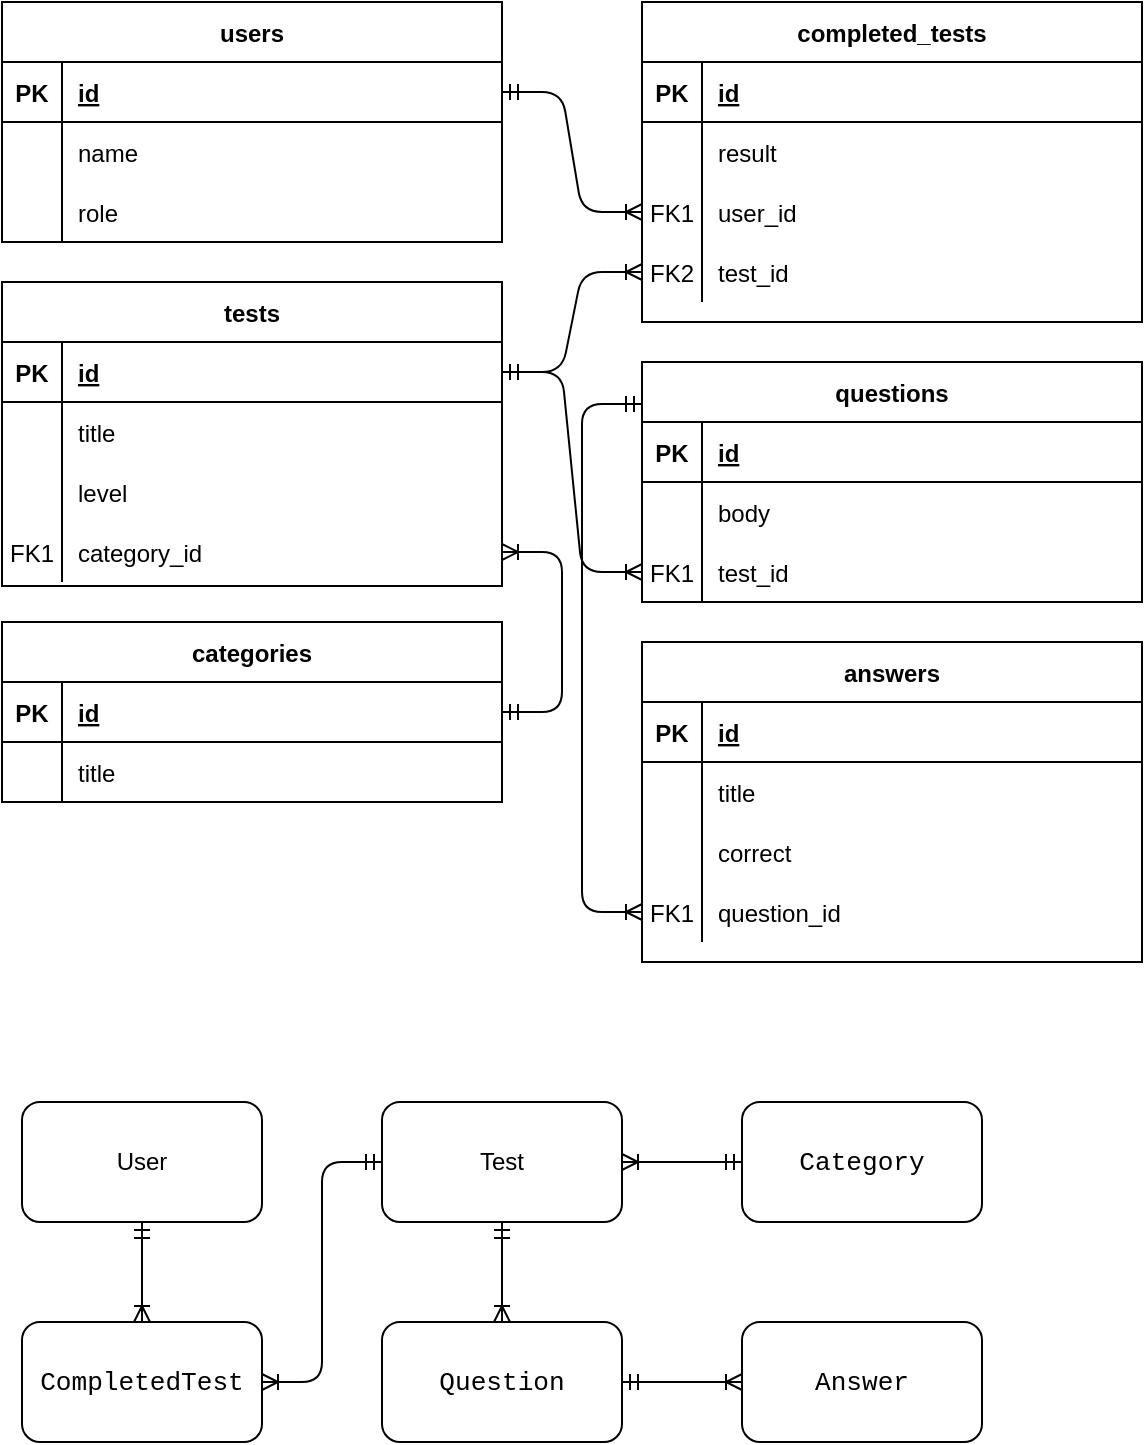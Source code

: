 <mxfile version="14.6.9" type="github">
  <diagram id="R2lEEEUBdFMjLlhIrx00" name="Page-1">
    <mxGraphModel dx="1374" dy="789" grid="1" gridSize="10" guides="1" tooltips="1" connect="1" arrows="1" fold="1" page="1" pageScale="1" pageWidth="850" pageHeight="1100" math="0" shadow="0" extFonts="Permanent Marker^https://fonts.googleapis.com/css?family=Permanent+Marker">
      <root>
        <mxCell id="0" />
        <mxCell id="1" parent="0" />
        <mxCell id="C-vyLk0tnHw3VtMMgP7b-2" value="tests" style="shape=table;startSize=30;container=1;collapsible=1;childLayout=tableLayout;fixedRows=1;rowLines=0;fontStyle=1;align=center;resizeLast=1;" parent="1" vertex="1">
          <mxGeometry x="120" y="270" width="250" height="152" as="geometry" />
        </mxCell>
        <mxCell id="C-vyLk0tnHw3VtMMgP7b-3" value="" style="shape=partialRectangle;collapsible=0;dropTarget=0;pointerEvents=0;fillColor=none;points=[[0,0.5],[1,0.5]];portConstraint=eastwest;top=0;left=0;right=0;bottom=1;" parent="C-vyLk0tnHw3VtMMgP7b-2" vertex="1">
          <mxGeometry y="30" width="250" height="30" as="geometry" />
        </mxCell>
        <mxCell id="C-vyLk0tnHw3VtMMgP7b-4" value="PK" style="shape=partialRectangle;overflow=hidden;connectable=0;fillColor=none;top=0;left=0;bottom=0;right=0;fontStyle=1;" parent="C-vyLk0tnHw3VtMMgP7b-3" vertex="1">
          <mxGeometry width="30" height="30" as="geometry" />
        </mxCell>
        <mxCell id="C-vyLk0tnHw3VtMMgP7b-5" value="id" style="shape=partialRectangle;overflow=hidden;connectable=0;fillColor=none;top=0;left=0;bottom=0;right=0;align=left;spacingLeft=6;fontStyle=5;" parent="C-vyLk0tnHw3VtMMgP7b-3" vertex="1">
          <mxGeometry x="30" width="220" height="30" as="geometry" />
        </mxCell>
        <mxCell id="C-vyLk0tnHw3VtMMgP7b-6" value="" style="shape=partialRectangle;collapsible=0;dropTarget=0;pointerEvents=0;fillColor=none;points=[[0,0.5],[1,0.5]];portConstraint=eastwest;top=0;left=0;right=0;bottom=0;" parent="C-vyLk0tnHw3VtMMgP7b-2" vertex="1">
          <mxGeometry y="60" width="250" height="30" as="geometry" />
        </mxCell>
        <mxCell id="C-vyLk0tnHw3VtMMgP7b-7" value="" style="shape=partialRectangle;overflow=hidden;connectable=0;fillColor=none;top=0;left=0;bottom=0;right=0;" parent="C-vyLk0tnHw3VtMMgP7b-6" vertex="1">
          <mxGeometry width="30" height="30" as="geometry" />
        </mxCell>
        <mxCell id="C-vyLk0tnHw3VtMMgP7b-8" value="title" style="shape=partialRectangle;overflow=hidden;connectable=0;fillColor=none;top=0;left=0;bottom=0;right=0;align=left;spacingLeft=6;" parent="C-vyLk0tnHw3VtMMgP7b-6" vertex="1">
          <mxGeometry x="30" width="220" height="30" as="geometry" />
        </mxCell>
        <mxCell id="C-vyLk0tnHw3VtMMgP7b-9" value="" style="shape=partialRectangle;collapsible=0;dropTarget=0;pointerEvents=0;fillColor=none;points=[[0,0.5],[1,0.5]];portConstraint=eastwest;top=0;left=0;right=0;bottom=0;" parent="C-vyLk0tnHw3VtMMgP7b-2" vertex="1">
          <mxGeometry y="90" width="250" height="30" as="geometry" />
        </mxCell>
        <mxCell id="C-vyLk0tnHw3VtMMgP7b-10" value="" style="shape=partialRectangle;overflow=hidden;connectable=0;fillColor=none;top=0;left=0;bottom=0;right=0;" parent="C-vyLk0tnHw3VtMMgP7b-9" vertex="1">
          <mxGeometry width="30" height="30" as="geometry" />
        </mxCell>
        <mxCell id="C-vyLk0tnHw3VtMMgP7b-11" value="level" style="shape=partialRectangle;overflow=hidden;connectable=0;fillColor=none;top=0;left=0;bottom=0;right=0;align=left;spacingLeft=6;" parent="C-vyLk0tnHw3VtMMgP7b-9" vertex="1">
          <mxGeometry x="30" width="220" height="30" as="geometry" />
        </mxCell>
        <mxCell id="9DH2d0NBGkg0EX5w3A3O-62" value="" style="shape=partialRectangle;collapsible=0;dropTarget=0;pointerEvents=0;fillColor=none;points=[[0,0.5],[1,0.5]];portConstraint=eastwest;top=0;left=0;right=0;bottom=0;" vertex="1" parent="C-vyLk0tnHw3VtMMgP7b-2">
          <mxGeometry y="120" width="250" height="30" as="geometry" />
        </mxCell>
        <mxCell id="9DH2d0NBGkg0EX5w3A3O-63" value="FK1" style="shape=partialRectangle;overflow=hidden;connectable=0;fillColor=none;top=0;left=0;bottom=0;right=0;" vertex="1" parent="9DH2d0NBGkg0EX5w3A3O-62">
          <mxGeometry width="30" height="30" as="geometry" />
        </mxCell>
        <mxCell id="9DH2d0NBGkg0EX5w3A3O-64" value="category_id" style="shape=partialRectangle;overflow=hidden;connectable=0;fillColor=none;top=0;left=0;bottom=0;right=0;align=left;spacingLeft=6;" vertex="1" parent="9DH2d0NBGkg0EX5w3A3O-62">
          <mxGeometry x="30" width="220" height="30" as="geometry" />
        </mxCell>
        <mxCell id="C-vyLk0tnHw3VtMMgP7b-13" value="answers" style="shape=table;startSize=30;container=1;collapsible=1;childLayout=tableLayout;fixedRows=1;rowLines=0;fontStyle=1;align=center;resizeLast=1;" parent="1" vertex="1">
          <mxGeometry x="440" y="450" width="250" height="160" as="geometry">
            <mxRectangle x="450" y="280" width="80" height="30" as="alternateBounds" />
          </mxGeometry>
        </mxCell>
        <mxCell id="C-vyLk0tnHw3VtMMgP7b-14" value="" style="shape=partialRectangle;collapsible=0;dropTarget=0;pointerEvents=0;fillColor=none;points=[[0,0.5],[1,0.5]];portConstraint=eastwest;top=0;left=0;right=0;bottom=1;" parent="C-vyLk0tnHw3VtMMgP7b-13" vertex="1">
          <mxGeometry y="30" width="250" height="30" as="geometry" />
        </mxCell>
        <mxCell id="C-vyLk0tnHw3VtMMgP7b-15" value="PK" style="shape=partialRectangle;overflow=hidden;connectable=0;fillColor=none;top=0;left=0;bottom=0;right=0;fontStyle=1;" parent="C-vyLk0tnHw3VtMMgP7b-14" vertex="1">
          <mxGeometry width="30" height="30" as="geometry" />
        </mxCell>
        <mxCell id="C-vyLk0tnHw3VtMMgP7b-16" value="id" style="shape=partialRectangle;overflow=hidden;connectable=0;fillColor=none;top=0;left=0;bottom=0;right=0;align=left;spacingLeft=6;fontStyle=5;" parent="C-vyLk0tnHw3VtMMgP7b-14" vertex="1">
          <mxGeometry x="30" width="220" height="30" as="geometry" />
        </mxCell>
        <mxCell id="C-vyLk0tnHw3VtMMgP7b-17" value="" style="shape=partialRectangle;collapsible=0;dropTarget=0;pointerEvents=0;fillColor=none;points=[[0,0.5],[1,0.5]];portConstraint=eastwest;top=0;left=0;right=0;bottom=0;" parent="C-vyLk0tnHw3VtMMgP7b-13" vertex="1">
          <mxGeometry y="60" width="250" height="30" as="geometry" />
        </mxCell>
        <mxCell id="C-vyLk0tnHw3VtMMgP7b-18" value="" style="shape=partialRectangle;overflow=hidden;connectable=0;fillColor=none;top=0;left=0;bottom=0;right=0;" parent="C-vyLk0tnHw3VtMMgP7b-17" vertex="1">
          <mxGeometry width="30" height="30" as="geometry" />
        </mxCell>
        <mxCell id="C-vyLk0tnHw3VtMMgP7b-19" value="title" style="shape=partialRectangle;overflow=hidden;connectable=0;fillColor=none;top=0;left=0;bottom=0;right=0;align=left;spacingLeft=6;" parent="C-vyLk0tnHw3VtMMgP7b-17" vertex="1">
          <mxGeometry x="30" width="220" height="30" as="geometry" />
        </mxCell>
        <mxCell id="C-vyLk0tnHw3VtMMgP7b-20" value="" style="shape=partialRectangle;collapsible=0;dropTarget=0;pointerEvents=0;fillColor=none;points=[[0,0.5],[1,0.5]];portConstraint=eastwest;top=0;left=0;right=0;bottom=0;" parent="C-vyLk0tnHw3VtMMgP7b-13" vertex="1">
          <mxGeometry y="90" width="250" height="30" as="geometry" />
        </mxCell>
        <mxCell id="C-vyLk0tnHw3VtMMgP7b-21" value="" style="shape=partialRectangle;overflow=hidden;connectable=0;fillColor=none;top=0;left=0;bottom=0;right=0;" parent="C-vyLk0tnHw3VtMMgP7b-20" vertex="1">
          <mxGeometry width="30" height="30" as="geometry" />
        </mxCell>
        <mxCell id="C-vyLk0tnHw3VtMMgP7b-22" value="correct" style="shape=partialRectangle;overflow=hidden;connectable=0;fillColor=none;top=0;left=0;bottom=0;right=0;align=left;spacingLeft=6;" parent="C-vyLk0tnHw3VtMMgP7b-20" vertex="1">
          <mxGeometry x="30" width="220" height="30" as="geometry" />
        </mxCell>
        <mxCell id="9DH2d0NBGkg0EX5w3A3O-69" value="" style="shape=partialRectangle;collapsible=0;dropTarget=0;pointerEvents=0;fillColor=none;points=[[0,0.5],[1,0.5]];portConstraint=eastwest;top=0;left=0;right=0;bottom=0;" vertex="1" parent="C-vyLk0tnHw3VtMMgP7b-13">
          <mxGeometry y="120" width="250" height="30" as="geometry" />
        </mxCell>
        <mxCell id="9DH2d0NBGkg0EX5w3A3O-70" value="FK1" style="shape=partialRectangle;overflow=hidden;connectable=0;fillColor=none;top=0;left=0;bottom=0;right=0;" vertex="1" parent="9DH2d0NBGkg0EX5w3A3O-69">
          <mxGeometry width="30" height="30" as="geometry" />
        </mxCell>
        <mxCell id="9DH2d0NBGkg0EX5w3A3O-71" value="question_id" style="shape=partialRectangle;overflow=hidden;connectable=0;fillColor=none;top=0;left=0;bottom=0;right=0;align=left;spacingLeft=6;" vertex="1" parent="9DH2d0NBGkg0EX5w3A3O-69">
          <mxGeometry x="30" width="220" height="30" as="geometry" />
        </mxCell>
        <mxCell id="C-vyLk0tnHw3VtMMgP7b-23" value="users" style="shape=table;startSize=30;container=1;collapsible=1;childLayout=tableLayout;fixedRows=1;rowLines=0;fontStyle=1;align=center;resizeLast=1;" parent="1" vertex="1">
          <mxGeometry x="120" y="130" width="250" height="120" as="geometry" />
        </mxCell>
        <mxCell id="C-vyLk0tnHw3VtMMgP7b-24" value="" style="shape=partialRectangle;collapsible=0;dropTarget=0;pointerEvents=0;fillColor=none;points=[[0,0.5],[1,0.5]];portConstraint=eastwest;top=0;left=0;right=0;bottom=1;" parent="C-vyLk0tnHw3VtMMgP7b-23" vertex="1">
          <mxGeometry y="30" width="250" height="30" as="geometry" />
        </mxCell>
        <mxCell id="C-vyLk0tnHw3VtMMgP7b-25" value="PK" style="shape=partialRectangle;overflow=hidden;connectable=0;fillColor=none;top=0;left=0;bottom=0;right=0;fontStyle=1;" parent="C-vyLk0tnHw3VtMMgP7b-24" vertex="1">
          <mxGeometry width="30" height="30" as="geometry" />
        </mxCell>
        <mxCell id="C-vyLk0tnHw3VtMMgP7b-26" value="id" style="shape=partialRectangle;overflow=hidden;connectable=0;fillColor=none;top=0;left=0;bottom=0;right=0;align=left;spacingLeft=6;fontStyle=5;" parent="C-vyLk0tnHw3VtMMgP7b-24" vertex="1">
          <mxGeometry x="30" width="220" height="30" as="geometry" />
        </mxCell>
        <mxCell id="C-vyLk0tnHw3VtMMgP7b-27" value="" style="shape=partialRectangle;collapsible=0;dropTarget=0;pointerEvents=0;fillColor=none;points=[[0,0.5],[1,0.5]];portConstraint=eastwest;top=0;left=0;right=0;bottom=0;" parent="C-vyLk0tnHw3VtMMgP7b-23" vertex="1">
          <mxGeometry y="60" width="250" height="30" as="geometry" />
        </mxCell>
        <mxCell id="C-vyLk0tnHw3VtMMgP7b-28" value="" style="shape=partialRectangle;overflow=hidden;connectable=0;fillColor=none;top=0;left=0;bottom=0;right=0;" parent="C-vyLk0tnHw3VtMMgP7b-27" vertex="1">
          <mxGeometry width="30" height="30" as="geometry" />
        </mxCell>
        <mxCell id="C-vyLk0tnHw3VtMMgP7b-29" value="name " style="shape=partialRectangle;overflow=hidden;connectable=0;fillColor=none;top=0;left=0;bottom=0;right=0;align=left;spacingLeft=6;" parent="C-vyLk0tnHw3VtMMgP7b-27" vertex="1">
          <mxGeometry x="30" width="220" height="30" as="geometry" />
        </mxCell>
        <mxCell id="9DH2d0NBGkg0EX5w3A3O-65" value="" style="shape=partialRectangle;collapsible=0;dropTarget=0;pointerEvents=0;fillColor=none;points=[[0,0.5],[1,0.5]];portConstraint=eastwest;top=0;left=0;right=0;bottom=0;" vertex="1" parent="C-vyLk0tnHw3VtMMgP7b-23">
          <mxGeometry y="90" width="250" height="30" as="geometry" />
        </mxCell>
        <mxCell id="9DH2d0NBGkg0EX5w3A3O-66" value="" style="shape=partialRectangle;overflow=hidden;connectable=0;fillColor=none;top=0;left=0;bottom=0;right=0;" vertex="1" parent="9DH2d0NBGkg0EX5w3A3O-65">
          <mxGeometry width="30" height="30" as="geometry" />
        </mxCell>
        <mxCell id="9DH2d0NBGkg0EX5w3A3O-67" value="role " style="shape=partialRectangle;overflow=hidden;connectable=0;fillColor=none;top=0;left=0;bottom=0;right=0;align=left;spacingLeft=6;" vertex="1" parent="9DH2d0NBGkg0EX5w3A3O-65">
          <mxGeometry x="30" width="220" height="30" as="geometry" />
        </mxCell>
        <mxCell id="9DH2d0NBGkg0EX5w3A3O-4" value="completed_tests" style="shape=table;startSize=30;container=1;collapsible=1;childLayout=tableLayout;fixedRows=1;rowLines=0;fontStyle=1;align=center;resizeLast=1;" vertex="1" parent="1">
          <mxGeometry x="440" y="130" width="250" height="160" as="geometry">
            <mxRectangle x="450" y="280" width="80" height="30" as="alternateBounds" />
          </mxGeometry>
        </mxCell>
        <mxCell id="9DH2d0NBGkg0EX5w3A3O-5" value="" style="shape=partialRectangle;collapsible=0;dropTarget=0;pointerEvents=0;fillColor=none;points=[[0,0.5],[1,0.5]];portConstraint=eastwest;top=0;left=0;right=0;bottom=1;" vertex="1" parent="9DH2d0NBGkg0EX5w3A3O-4">
          <mxGeometry y="30" width="250" height="30" as="geometry" />
        </mxCell>
        <mxCell id="9DH2d0NBGkg0EX5w3A3O-6" value="PK" style="shape=partialRectangle;overflow=hidden;connectable=0;fillColor=none;top=0;left=0;bottom=0;right=0;fontStyle=1;" vertex="1" parent="9DH2d0NBGkg0EX5w3A3O-5">
          <mxGeometry width="30" height="30" as="geometry" />
        </mxCell>
        <mxCell id="9DH2d0NBGkg0EX5w3A3O-7" value="id" style="shape=partialRectangle;overflow=hidden;connectable=0;fillColor=none;top=0;left=0;bottom=0;right=0;align=left;spacingLeft=6;fontStyle=5;" vertex="1" parent="9DH2d0NBGkg0EX5w3A3O-5">
          <mxGeometry x="30" width="220" height="30" as="geometry" />
        </mxCell>
        <mxCell id="9DH2d0NBGkg0EX5w3A3O-8" value="" style="shape=partialRectangle;collapsible=0;dropTarget=0;pointerEvents=0;fillColor=none;points=[[0,0.5],[1,0.5]];portConstraint=eastwest;top=0;left=0;right=0;bottom=0;" vertex="1" parent="9DH2d0NBGkg0EX5w3A3O-4">
          <mxGeometry y="60" width="250" height="30" as="geometry" />
        </mxCell>
        <mxCell id="9DH2d0NBGkg0EX5w3A3O-9" value="" style="shape=partialRectangle;overflow=hidden;connectable=0;fillColor=none;top=0;left=0;bottom=0;right=0;" vertex="1" parent="9DH2d0NBGkg0EX5w3A3O-8">
          <mxGeometry width="30" height="30" as="geometry" />
        </mxCell>
        <mxCell id="9DH2d0NBGkg0EX5w3A3O-10" value="result" style="shape=partialRectangle;overflow=hidden;connectable=0;fillColor=none;top=0;left=0;bottom=0;right=0;align=left;spacingLeft=6;" vertex="1" parent="9DH2d0NBGkg0EX5w3A3O-8">
          <mxGeometry x="30" width="220" height="30" as="geometry" />
        </mxCell>
        <mxCell id="9DH2d0NBGkg0EX5w3A3O-11" value="" style="shape=partialRectangle;collapsible=0;dropTarget=0;pointerEvents=0;fillColor=none;points=[[0,0.5],[1,0.5]];portConstraint=eastwest;top=0;left=0;right=0;bottom=0;" vertex="1" parent="9DH2d0NBGkg0EX5w3A3O-4">
          <mxGeometry y="90" width="250" height="30" as="geometry" />
        </mxCell>
        <mxCell id="9DH2d0NBGkg0EX5w3A3O-12" value="FK1" style="shape=partialRectangle;overflow=hidden;connectable=0;fillColor=none;top=0;left=0;bottom=0;right=0;" vertex="1" parent="9DH2d0NBGkg0EX5w3A3O-11">
          <mxGeometry width="30" height="30" as="geometry" />
        </mxCell>
        <mxCell id="9DH2d0NBGkg0EX5w3A3O-13" value="user_id" style="shape=partialRectangle;overflow=hidden;connectable=0;fillColor=none;top=0;left=0;bottom=0;right=0;align=left;spacingLeft=6;" vertex="1" parent="9DH2d0NBGkg0EX5w3A3O-11">
          <mxGeometry x="30" width="220" height="30" as="geometry" />
        </mxCell>
        <mxCell id="9DH2d0NBGkg0EX5w3A3O-80" value="" style="shape=partialRectangle;collapsible=0;dropTarget=0;pointerEvents=0;fillColor=none;points=[[0,0.5],[1,0.5]];portConstraint=eastwest;top=0;left=0;right=0;bottom=0;" vertex="1" parent="9DH2d0NBGkg0EX5w3A3O-4">
          <mxGeometry y="120" width="250" height="30" as="geometry" />
        </mxCell>
        <mxCell id="9DH2d0NBGkg0EX5w3A3O-81" value="FK2" style="shape=partialRectangle;overflow=hidden;connectable=0;fillColor=none;top=0;left=0;bottom=0;right=0;" vertex="1" parent="9DH2d0NBGkg0EX5w3A3O-80">
          <mxGeometry width="30" height="30" as="geometry" />
        </mxCell>
        <mxCell id="9DH2d0NBGkg0EX5w3A3O-82" value="test_id" style="shape=partialRectangle;overflow=hidden;connectable=0;fillColor=none;top=0;left=0;bottom=0;right=0;align=left;spacingLeft=6;" vertex="1" parent="9DH2d0NBGkg0EX5w3A3O-80">
          <mxGeometry x="30" width="220" height="30" as="geometry" />
        </mxCell>
        <mxCell id="9DH2d0NBGkg0EX5w3A3O-14" value="categories" style="shape=table;startSize=30;container=1;collapsible=1;childLayout=tableLayout;fixedRows=1;rowLines=0;fontStyle=1;align=center;resizeLast=1;" vertex="1" parent="1">
          <mxGeometry x="120" y="440" width="250" height="90" as="geometry">
            <mxRectangle x="450" y="280" width="80" height="30" as="alternateBounds" />
          </mxGeometry>
        </mxCell>
        <mxCell id="9DH2d0NBGkg0EX5w3A3O-15" value="" style="shape=partialRectangle;collapsible=0;dropTarget=0;pointerEvents=0;fillColor=none;points=[[0,0.5],[1,0.5]];portConstraint=eastwest;top=0;left=0;right=0;bottom=1;" vertex="1" parent="9DH2d0NBGkg0EX5w3A3O-14">
          <mxGeometry y="30" width="250" height="30" as="geometry" />
        </mxCell>
        <mxCell id="9DH2d0NBGkg0EX5w3A3O-16" value="PK" style="shape=partialRectangle;overflow=hidden;connectable=0;fillColor=none;top=0;left=0;bottom=0;right=0;fontStyle=1;" vertex="1" parent="9DH2d0NBGkg0EX5w3A3O-15">
          <mxGeometry width="30" height="30" as="geometry" />
        </mxCell>
        <mxCell id="9DH2d0NBGkg0EX5w3A3O-17" value="id" style="shape=partialRectangle;overflow=hidden;connectable=0;fillColor=none;top=0;left=0;bottom=0;right=0;align=left;spacingLeft=6;fontStyle=5;" vertex="1" parent="9DH2d0NBGkg0EX5w3A3O-15">
          <mxGeometry x="30" width="220" height="30" as="geometry" />
        </mxCell>
        <mxCell id="9DH2d0NBGkg0EX5w3A3O-18" value="" style="shape=partialRectangle;collapsible=0;dropTarget=0;pointerEvents=0;fillColor=none;points=[[0,0.5],[1,0.5]];portConstraint=eastwest;top=0;left=0;right=0;bottom=0;" vertex="1" parent="9DH2d0NBGkg0EX5w3A3O-14">
          <mxGeometry y="60" width="250" height="30" as="geometry" />
        </mxCell>
        <mxCell id="9DH2d0NBGkg0EX5w3A3O-19" value="" style="shape=partialRectangle;overflow=hidden;connectable=0;fillColor=none;top=0;left=0;bottom=0;right=0;" vertex="1" parent="9DH2d0NBGkg0EX5w3A3O-18">
          <mxGeometry width="30" height="30" as="geometry" />
        </mxCell>
        <mxCell id="9DH2d0NBGkg0EX5w3A3O-20" value="title" style="shape=partialRectangle;overflow=hidden;connectable=0;fillColor=none;top=0;left=0;bottom=0;right=0;align=left;spacingLeft=6;" vertex="1" parent="9DH2d0NBGkg0EX5w3A3O-18">
          <mxGeometry x="30" width="220" height="30" as="geometry" />
        </mxCell>
        <mxCell id="9DH2d0NBGkg0EX5w3A3O-24" value="questions" style="shape=table;startSize=30;container=1;collapsible=1;childLayout=tableLayout;fixedRows=1;rowLines=0;fontStyle=1;align=center;resizeLast=1;" vertex="1" parent="1">
          <mxGeometry x="440" y="310" width="250" height="120" as="geometry">
            <mxRectangle x="450" y="280" width="80" height="30" as="alternateBounds" />
          </mxGeometry>
        </mxCell>
        <mxCell id="9DH2d0NBGkg0EX5w3A3O-25" value="" style="shape=partialRectangle;collapsible=0;dropTarget=0;pointerEvents=0;fillColor=none;points=[[0,0.5],[1,0.5]];portConstraint=eastwest;top=0;left=0;right=0;bottom=1;" vertex="1" parent="9DH2d0NBGkg0EX5w3A3O-24">
          <mxGeometry y="30" width="250" height="30" as="geometry" />
        </mxCell>
        <mxCell id="9DH2d0NBGkg0EX5w3A3O-26" value="PK" style="shape=partialRectangle;overflow=hidden;connectable=0;fillColor=none;top=0;left=0;bottom=0;right=0;fontStyle=1;" vertex="1" parent="9DH2d0NBGkg0EX5w3A3O-25">
          <mxGeometry width="30" height="30" as="geometry" />
        </mxCell>
        <mxCell id="9DH2d0NBGkg0EX5w3A3O-27" value="id" style="shape=partialRectangle;overflow=hidden;connectable=0;fillColor=none;top=0;left=0;bottom=0;right=0;align=left;spacingLeft=6;fontStyle=5;" vertex="1" parent="9DH2d0NBGkg0EX5w3A3O-25">
          <mxGeometry x="30" width="220" height="30" as="geometry" />
        </mxCell>
        <mxCell id="9DH2d0NBGkg0EX5w3A3O-28" value="" style="shape=partialRectangle;collapsible=0;dropTarget=0;pointerEvents=0;fillColor=none;points=[[0,0.5],[1,0.5]];portConstraint=eastwest;top=0;left=0;right=0;bottom=0;" vertex="1" parent="9DH2d0NBGkg0EX5w3A3O-24">
          <mxGeometry y="60" width="250" height="30" as="geometry" />
        </mxCell>
        <mxCell id="9DH2d0NBGkg0EX5w3A3O-29" value="" style="shape=partialRectangle;overflow=hidden;connectable=0;fillColor=none;top=0;left=0;bottom=0;right=0;" vertex="1" parent="9DH2d0NBGkg0EX5w3A3O-28">
          <mxGeometry width="30" height="30" as="geometry" />
        </mxCell>
        <mxCell id="9DH2d0NBGkg0EX5w3A3O-30" value="body" style="shape=partialRectangle;overflow=hidden;connectable=0;fillColor=none;top=0;left=0;bottom=0;right=0;align=left;spacingLeft=6;" vertex="1" parent="9DH2d0NBGkg0EX5w3A3O-28">
          <mxGeometry x="30" width="220" height="30" as="geometry" />
        </mxCell>
        <mxCell id="9DH2d0NBGkg0EX5w3A3O-31" value="" style="shape=partialRectangle;collapsible=0;dropTarget=0;pointerEvents=0;fillColor=none;points=[[0,0.5],[1,0.5]];portConstraint=eastwest;top=0;left=0;right=0;bottom=0;" vertex="1" parent="9DH2d0NBGkg0EX5w3A3O-24">
          <mxGeometry y="90" width="250" height="30" as="geometry" />
        </mxCell>
        <mxCell id="9DH2d0NBGkg0EX5w3A3O-32" value="FK1" style="shape=partialRectangle;overflow=hidden;connectable=0;fillColor=none;top=0;left=0;bottom=0;right=0;" vertex="1" parent="9DH2d0NBGkg0EX5w3A3O-31">
          <mxGeometry width="30" height="30" as="geometry" />
        </mxCell>
        <mxCell id="9DH2d0NBGkg0EX5w3A3O-33" value="test_id" style="shape=partialRectangle;overflow=hidden;connectable=0;fillColor=none;top=0;left=0;bottom=0;right=0;align=left;spacingLeft=6;" vertex="1" parent="9DH2d0NBGkg0EX5w3A3O-31">
          <mxGeometry x="30" width="220" height="30" as="geometry" />
        </mxCell>
        <mxCell id="9DH2d0NBGkg0EX5w3A3O-52" value="" style="edgeStyle=entityRelationEdgeStyle;fontSize=12;html=1;endArrow=ERoneToMany;startArrow=ERmandOne;entryX=1;entryY=0.5;entryDx=0;entryDy=0;exitX=1;exitY=0.5;exitDx=0;exitDy=0;" edge="1" parent="1" source="9DH2d0NBGkg0EX5w3A3O-15" target="9DH2d0NBGkg0EX5w3A3O-62">
          <mxGeometry width="100" height="100" relative="1" as="geometry">
            <mxPoint x="720" y="390" as="sourcePoint" />
            <mxPoint x="820" y="290" as="targetPoint" />
          </mxGeometry>
        </mxCell>
        <mxCell id="9DH2d0NBGkg0EX5w3A3O-53" value="" style="edgeStyle=entityRelationEdgeStyle;fontSize=12;html=1;endArrow=ERoneToMany;startArrow=ERmandOne;entryX=0;entryY=0.5;entryDx=0;entryDy=0;" edge="1" parent="1" source="C-vyLk0tnHw3VtMMgP7b-3" target="9DH2d0NBGkg0EX5w3A3O-80">
          <mxGeometry width="100" height="100" relative="1" as="geometry">
            <mxPoint x="350" y="720" as="sourcePoint" />
            <mxPoint x="450" y="620" as="targetPoint" />
          </mxGeometry>
        </mxCell>
        <mxCell id="9DH2d0NBGkg0EX5w3A3O-54" value="" style="edgeStyle=entityRelationEdgeStyle;fontSize=12;html=1;endArrow=ERoneToMany;startArrow=ERmandOne;entryX=0;entryY=0.5;entryDx=0;entryDy=0;exitX=1;exitY=0.5;exitDx=0;exitDy=0;" edge="1" parent="1" source="C-vyLk0tnHw3VtMMgP7b-24" target="9DH2d0NBGkg0EX5w3A3O-11">
          <mxGeometry width="100" height="100" relative="1" as="geometry">
            <mxPoint x="460" y="175" as="sourcePoint" />
            <mxPoint x="380" y="395" as="targetPoint" />
          </mxGeometry>
        </mxCell>
        <mxCell id="9DH2d0NBGkg0EX5w3A3O-76" value="" style="edgeStyle=entityRelationEdgeStyle;fontSize=12;html=1;endArrow=ERoneToMany;startArrow=ERmandOne;entryX=0;entryY=0.5;entryDx=0;entryDy=0;exitX=1;exitY=0.5;exitDx=0;exitDy=0;" edge="1" parent="1" source="C-vyLk0tnHw3VtMMgP7b-3" target="9DH2d0NBGkg0EX5w3A3O-31">
          <mxGeometry width="100" height="100" relative="1" as="geometry">
            <mxPoint x="380" y="505" as="sourcePoint" />
            <mxPoint x="380" y="415" as="targetPoint" />
          </mxGeometry>
        </mxCell>
        <mxCell id="9DH2d0NBGkg0EX5w3A3O-78" value="" style="edgeStyle=elbowEdgeStyle;fontSize=12;html=1;endArrow=ERoneToMany;startArrow=ERmandOne;entryX=0;entryY=0.5;entryDx=0;entryDy=0;movable=1;" edge="1" parent="1" target="9DH2d0NBGkg0EX5w3A3O-69">
          <mxGeometry width="100" height="100" relative="1" as="geometry">
            <mxPoint x="440" y="331" as="sourcePoint" />
            <mxPoint x="440" y="565" as="targetPoint" />
            <Array as="points">
              <mxPoint x="410" y="400" />
              <mxPoint x="400" y="430" />
              <mxPoint x="410" y="420" />
            </Array>
          </mxGeometry>
        </mxCell>
        <mxCell id="9DH2d0NBGkg0EX5w3A3O-83" value="User" style="rounded=1;whiteSpace=wrap;html=1;" vertex="1" parent="1">
          <mxGeometry x="130" y="680" width="120" height="60" as="geometry" />
        </mxCell>
        <mxCell id="9DH2d0NBGkg0EX5w3A3O-84" value="&lt;pre style=&quot;font-family: &amp;#34;courier new&amp;#34; ; font-size: 9.8pt&quot;&gt;&lt;span style=&quot;background-color: rgb(255 , 255 , 255)&quot;&gt;Question&lt;/span&gt;&lt;/pre&gt;" style="rounded=1;whiteSpace=wrap;html=1;" vertex="1" parent="1">
          <mxGeometry x="310" y="790" width="120" height="60" as="geometry" />
        </mxCell>
        <mxCell id="9DH2d0NBGkg0EX5w3A3O-85" value="Test" style="rounded=1;whiteSpace=wrap;html=1;" vertex="1" parent="1">
          <mxGeometry x="310" y="680" width="120" height="60" as="geometry" />
        </mxCell>
        <mxCell id="9DH2d0NBGkg0EX5w3A3O-86" value="&lt;pre style=&quot;font-family: &amp;#34;courier new&amp;#34; ; font-size: 9.8pt&quot;&gt;&lt;span style=&quot;background-color: rgb(255 , 255 , 255)&quot;&gt;&lt;font color=&quot;#000000&quot;&gt;CompletedTest&lt;/font&gt;&lt;/span&gt;&lt;/pre&gt;" style="rounded=1;whiteSpace=wrap;html=1;fontColor=#FFFFFF;" vertex="1" parent="1">
          <mxGeometry x="130" y="790" width="120" height="60" as="geometry" />
        </mxCell>
        <mxCell id="9DH2d0NBGkg0EX5w3A3O-87" value="&lt;pre style=&quot;font-family: &amp;#34;courier new&amp;#34; ; font-size: 9.8pt&quot;&gt;&lt;span style=&quot;background-color: rgb(255 , 255 , 255)&quot;&gt;Category&lt;/span&gt;&lt;/pre&gt;" style="rounded=1;whiteSpace=wrap;html=1;" vertex="1" parent="1">
          <mxGeometry x="490" y="680" width="120" height="60" as="geometry" />
        </mxCell>
        <mxCell id="9DH2d0NBGkg0EX5w3A3O-88" value="&lt;pre style=&quot;font-family: &amp;#34;courier new&amp;#34; ; font-size: 9.8pt&quot;&gt;&lt;span style=&quot;background-color: rgb(255 , 255 , 255)&quot;&gt;Answer&lt;/span&gt;&lt;/pre&gt;" style="rounded=1;whiteSpace=wrap;html=1;" vertex="1" parent="1">
          <mxGeometry x="490" y="790" width="120" height="60" as="geometry" />
        </mxCell>
        <mxCell id="9DH2d0NBGkg0EX5w3A3O-89" value="" style="edgeStyle=entityRelationEdgeStyle;fontSize=12;html=1;endArrow=ERoneToMany;startArrow=ERmandOne;entryX=1;entryY=0.5;entryDx=0;entryDy=0;verticalAlign=middle;exitX=0;exitY=0.5;exitDx=0;exitDy=0;" edge="1" parent="1" source="9DH2d0NBGkg0EX5w3A3O-87" target="9DH2d0NBGkg0EX5w3A3O-85">
          <mxGeometry width="100" height="100" relative="1" as="geometry">
            <mxPoint x="540" y="790" as="sourcePoint" />
            <mxPoint x="380" y="415" as="targetPoint" />
          </mxGeometry>
        </mxCell>
        <mxCell id="9DH2d0NBGkg0EX5w3A3O-91" value="" style="edgeStyle=elbowEdgeStyle;fontSize=12;html=1;endArrow=ERoneToMany;startArrow=ERmandOne;fontColor=#FFFFFF;exitX=0.5;exitY=1;exitDx=0;exitDy=0;entryX=0.5;entryY=0;entryDx=0;entryDy=0;verticalAlign=top;horizontal=0;elbow=vertical;" edge="1" parent="1" source="9DH2d0NBGkg0EX5w3A3O-83" target="9DH2d0NBGkg0EX5w3A3O-86">
          <mxGeometry width="100" height="100" relative="1" as="geometry">
            <mxPoint x="50" y="940" as="sourcePoint" />
            <mxPoint x="120" y="770" as="targetPoint" />
          </mxGeometry>
        </mxCell>
        <mxCell id="9DH2d0NBGkg0EX5w3A3O-94" value="" style="edgeStyle=elbowEdgeStyle;fontSize=12;html=1;endArrow=ERoneToMany;startArrow=ERmandOne;fontColor=#FFFFFF;exitX=0;exitY=0.5;exitDx=0;exitDy=0;entryX=1;entryY=0.5;entryDx=0;entryDy=0;verticalAlign=top;horizontal=0;" edge="1" parent="1" source="9DH2d0NBGkg0EX5w3A3O-85" target="9DH2d0NBGkg0EX5w3A3O-86">
          <mxGeometry width="100" height="100" relative="1" as="geometry">
            <mxPoint x="200" y="750" as="sourcePoint" />
            <mxPoint x="200" y="800" as="targetPoint" />
          </mxGeometry>
        </mxCell>
        <mxCell id="9DH2d0NBGkg0EX5w3A3O-96" value="" style="edgeStyle=elbowEdgeStyle;fontSize=12;html=1;endArrow=ERoneToMany;startArrow=ERmandOne;fontColor=#FFFFFF;exitX=0.5;exitY=1;exitDx=0;exitDy=0;entryX=0.5;entryY=0;entryDx=0;entryDy=0;verticalAlign=top;horizontal=0;elbow=vertical;" edge="1" parent="1" source="9DH2d0NBGkg0EX5w3A3O-85" target="9DH2d0NBGkg0EX5w3A3O-84">
          <mxGeometry width="100" height="100" relative="1" as="geometry">
            <mxPoint x="200" y="750" as="sourcePoint" />
            <mxPoint x="200" y="800" as="targetPoint" />
          </mxGeometry>
        </mxCell>
        <mxCell id="9DH2d0NBGkg0EX5w3A3O-97" value="" style="edgeStyle=entityRelationEdgeStyle;fontSize=12;html=1;endArrow=ERoneToMany;startArrow=ERmandOne;entryX=0;entryY=0.5;entryDx=0;entryDy=0;verticalAlign=middle;exitX=1;exitY=0.5;exitDx=0;exitDy=0;" edge="1" parent="1" source="9DH2d0NBGkg0EX5w3A3O-84" target="9DH2d0NBGkg0EX5w3A3O-88">
          <mxGeometry width="100" height="100" relative="1" as="geometry">
            <mxPoint x="500" y="720" as="sourcePoint" />
            <mxPoint x="440" y="720" as="targetPoint" />
          </mxGeometry>
        </mxCell>
      </root>
    </mxGraphModel>
  </diagram>
</mxfile>
